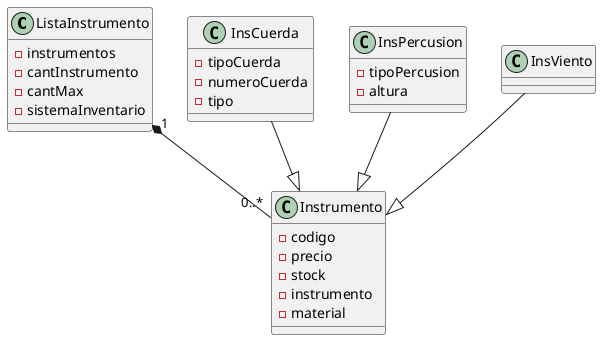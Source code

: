 @startuml
class ListaInstrumento {
    - instrumentos
    - cantInstrumento
    - cantMax
    - sistemaInventario
}

class Instrumento {
    - codigo
    - precio
    - stock
    - instrumento
    - material
}

class InsCuerda {
    - tipoCuerda
    - numeroCuerda
    - tipo
}

class InsPercusion {
    - tipoPercusion
    - altura
}

class InsViento {
}

ListaInstrumento "1" *-- "0..*" Instrumento
InsCuerda --|> Instrumento
InsPercusion --|> Instrumento
InsViento --|> Instrumento
@enduml